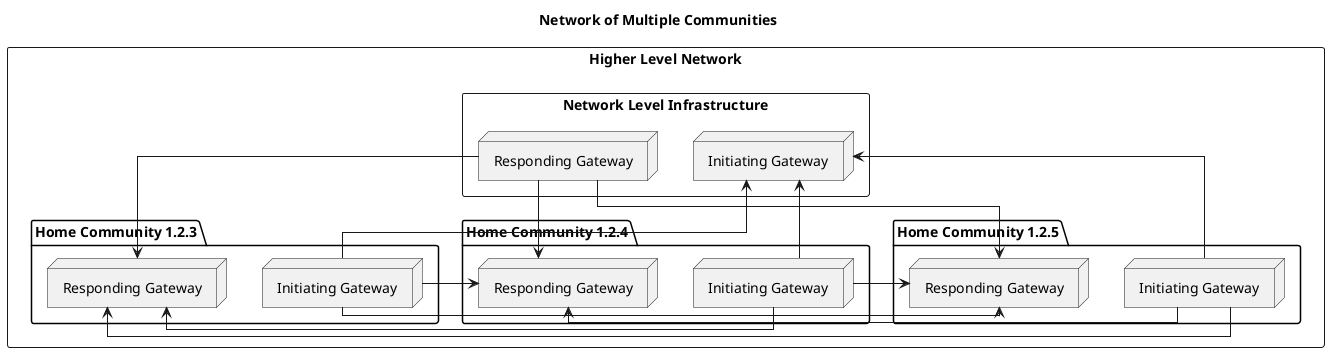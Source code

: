@startuml multi_community_network.png
title "Network of Multiple Communities"
skinparam linetype ortho
rectangle "Higher Level Network" as net {
    package "Home Community 1.2.3" as com1 {
        node "Initiating Gateway" as ig1
        node "Responding Gateway" as rg1
    }
    rectangle "Network Level Infrastructure" {
        node "Initiating Gateway" as nig
        node "Responding Gateway" as nrg
    }
    package "Home Community 1.2.4" as com2 {
        node "Initiating Gateway" as ig2
        node "Responding Gateway" as rg2
    }
    package "Home Community 1.2.5" as com3 {
        node "Initiating Gateway" as ig3
        node "Responding Gateway" as rg3
    }
}

nrg --> rg1
nrg --> rg2
nrg --> rg3
nig <-- ig1
nig <-- ig2
nig <-- ig3

ig1 --> rg2
ig1 --> rg3

ig2 --> rg1
ig2 --> rg3

ig3 --> rg1
ig3 --> rg2
@enduml

